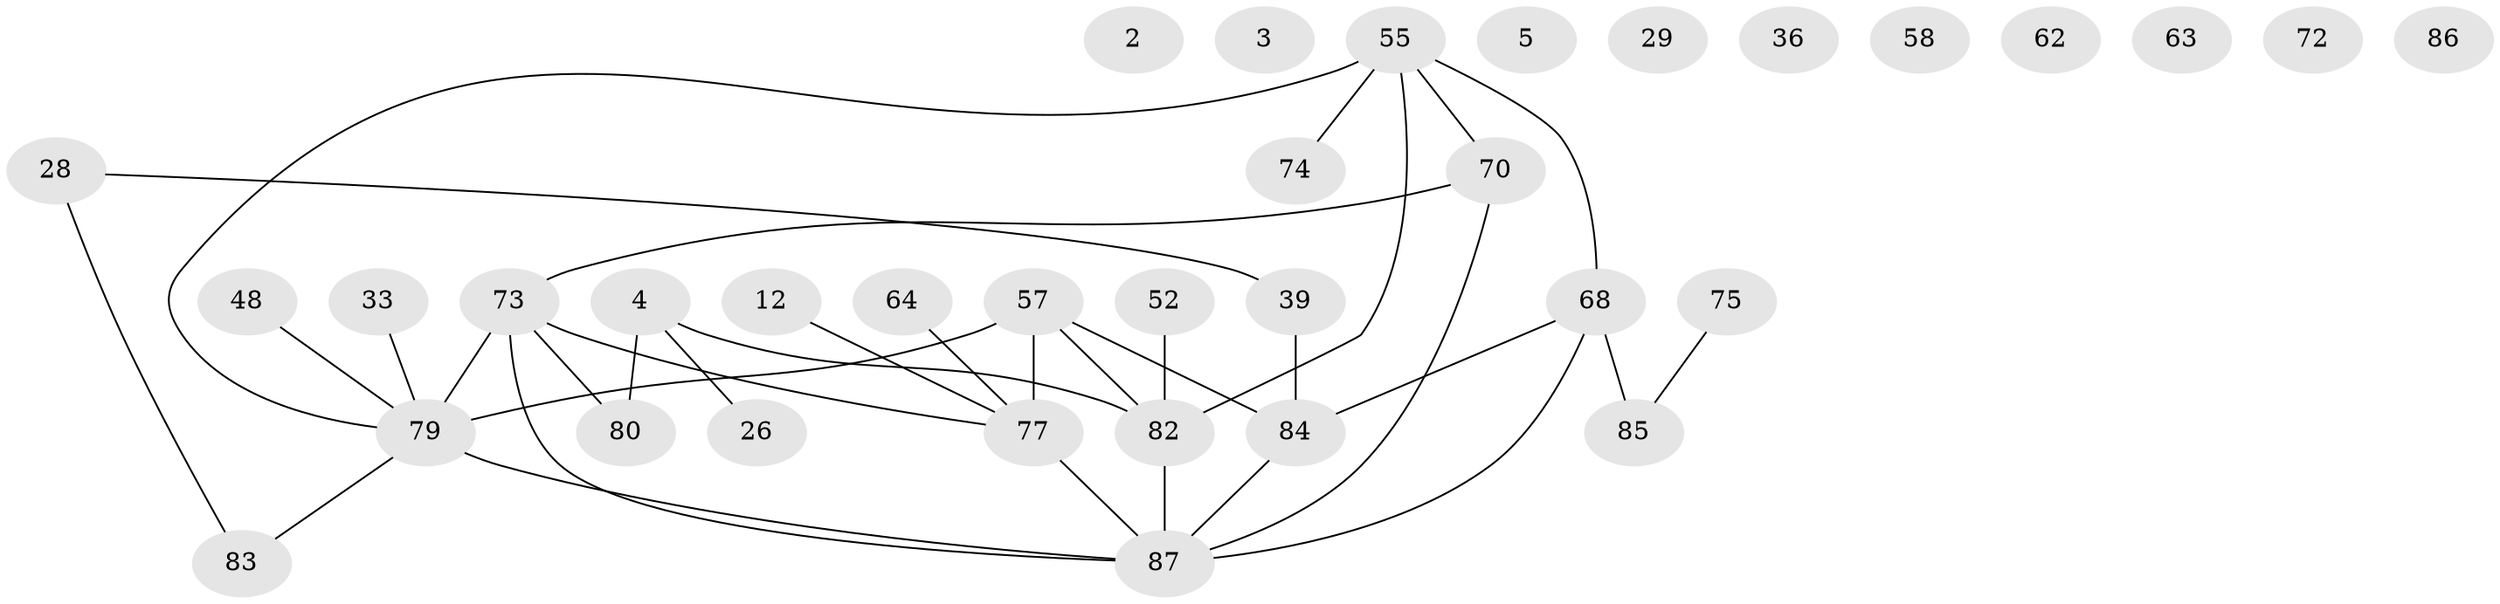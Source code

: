 // original degree distribution, {2: 0.2413793103448276, 0: 0.11494252873563218, 4: 0.12643678160919541, 1: 0.1839080459770115, 5: 0.05747126436781609, 3: 0.26436781609195403, 6: 0.011494252873563218}
// Generated by graph-tools (version 1.1) at 2025/42/03/04/25 21:42:24]
// undirected, 34 vertices, 35 edges
graph export_dot {
graph [start="1"]
  node [color=gray90,style=filled];
  2;
  3;
  4;
  5;
  12;
  26;
  28 [super="+6+20"];
  29;
  33;
  36;
  39;
  48 [super="+24"];
  52;
  55 [super="+37+54"];
  57 [super="+14+30+23+34"];
  58;
  62;
  63;
  64;
  68 [super="+13+43"];
  70;
  72;
  73 [super="+25+27+61+60"];
  74;
  75;
  77 [super="+42"];
  79 [super="+22+53"];
  80 [super="+66"];
  82 [super="+51+49+76"];
  83 [super="+15"];
  84 [super="+38+67"];
  85 [super="+65"];
  86;
  87 [super="+69+81+47+78+71"];
  4 -- 26;
  4 -- 80 [weight=2];
  4 -- 82;
  12 -- 77;
  28 -- 39 [weight=2];
  28 -- 83;
  33 -- 79;
  39 -- 84;
  48 -- 79;
  52 -- 82;
  55 -- 70;
  55 -- 82 [weight=3];
  55 -- 68 [weight=2];
  55 -- 74;
  55 -- 79;
  57 -- 77 [weight=2];
  57 -- 82;
  57 -- 79;
  57 -- 84;
  64 -- 77;
  68 -- 85 [weight=2];
  68 -- 87;
  68 -- 84;
  70 -- 73;
  70 -- 87;
  73 -- 79 [weight=2];
  73 -- 77;
  73 -- 80 [weight=2];
  73 -- 87;
  75 -- 85;
  77 -- 87 [weight=2];
  79 -- 83;
  79 -- 87 [weight=2];
  82 -- 87 [weight=3];
  84 -- 87;
}

